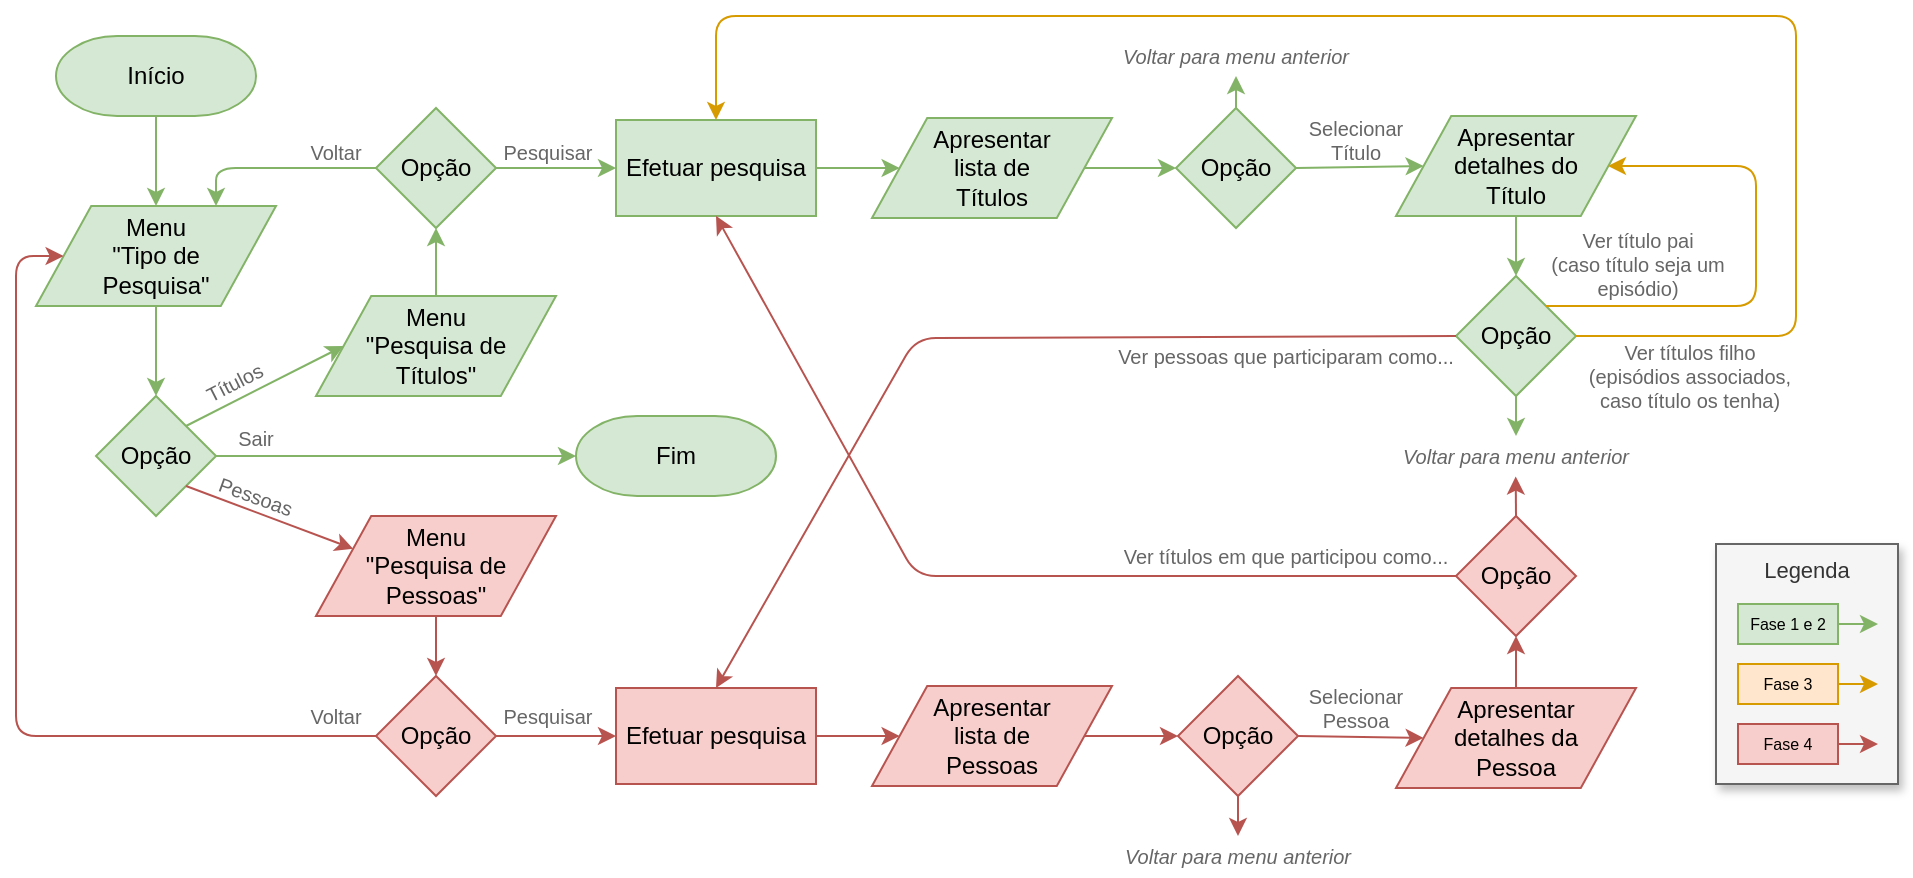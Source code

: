 <mxfile version="12.3.3" type="device" pages="1"><diagram id="ZvkowTpklCRCvz8Jc9A1" name="Page-1"><mxGraphModel dx="1947" dy="996" grid="1" gridSize="10" guides="1" tooltips="1" connect="1" arrows="1" fold="1" page="1" pageScale="1" pageWidth="827" pageHeight="1169" math="0" shadow="0"><root><mxCell id="0"/><mxCell id="1" parent="0"/><mxCell id="temL86I788FPqekIBs9X-76" value="Legenda" style="rounded=0;whiteSpace=wrap;html=1;fillColor=#f5f5f5;strokeColor=#666666;fontColor=#333333;glass=0;shadow=1;comic=0;fontSize=11;verticalAlign=top;" vertex="1" parent="1"><mxGeometry x="900" y="514" width="91" height="120" as="geometry"/></mxCell><mxCell id="temL86I788FPqekIBs9X-1" value="Início" style="strokeWidth=1;html=1;shape=mxgraph.flowchart.terminator;whiteSpace=wrap;fillColor=#d5e8d4;strokeColor=#82b366;" vertex="1" parent="1"><mxGeometry x="70" y="260" width="100" height="40" as="geometry"/></mxCell><mxCell id="temL86I788FPqekIBs9X-2" value="Fim" style="strokeWidth=1;html=1;shape=mxgraph.flowchart.terminator;whiteSpace=wrap;fillColor=#d5e8d4;strokeColor=#82b366;" vertex="1" parent="1"><mxGeometry x="330" y="450" width="100" height="40" as="geometry"/></mxCell><mxCell id="temL86I788FPqekIBs9X-3" value="" style="endArrow=classic;html=1;exitX=0.5;exitY=1;exitDx=0;exitDy=0;exitPerimeter=0;entryX=0.5;entryY=0;entryDx=0;entryDy=0;entryPerimeter=0;fillColor=#d5e8d4;strokeColor=#82b366;" edge="1" parent="1" source="temL86I788FPqekIBs9X-1"><mxGeometry width="50" height="50" relative="1" as="geometry"><mxPoint x="370" y="860" as="sourcePoint"/><mxPoint x="120" y="345" as="targetPoint"/></mxGeometry></mxCell><mxCell id="temL86I788FPqekIBs9X-4" value="Opção" style="rhombus;whiteSpace=wrap;html=1;strokeWidth=1;fillColor=#d5e8d4;strokeColor=#82b366;" vertex="1" parent="1"><mxGeometry x="90" y="440" width="60" height="60" as="geometry"/></mxCell><mxCell id="temL86I788FPqekIBs9X-5" value="" style="endArrow=classic;html=1;exitX=0.5;exitY=1;exitDx=0;exitDy=0;entryX=0.5;entryY=0;entryDx=0;entryDy=0;fillColor=#d5e8d4;strokeColor=#82b366;" edge="1" parent="1" target="temL86I788FPqekIBs9X-4"><mxGeometry width="50" height="50" relative="1" as="geometry"><mxPoint x="120" y="395" as="sourcePoint"/><mxPoint x="110" y="540" as="targetPoint"/></mxGeometry></mxCell><mxCell id="temL86I788FPqekIBs9X-6" value="" style="endArrow=classic;html=1;exitX=1;exitY=0.5;exitDx=0;exitDy=0;entryX=0;entryY=0.5;entryDx=0;entryDy=0;entryPerimeter=0;fillColor=#d5e8d4;strokeColor=#82b366;" edge="1" parent="1" source="temL86I788FPqekIBs9X-4" target="temL86I788FPqekIBs9X-2"><mxGeometry width="50" height="50" relative="1" as="geometry"><mxPoint x="70" y="650" as="sourcePoint"/><mxPoint x="650" y="410" as="targetPoint"/><Array as="points"/></mxGeometry></mxCell><mxCell id="temL86I788FPqekIBs9X-7" value="&lt;span style=&quot;white-space: normal&quot;&gt;Menu&lt;/span&gt;&lt;br style=&quot;white-space: normal&quot;&gt;&lt;span style=&quot;white-space: normal&quot;&gt;&quot;Tipo de&lt;br&gt;Pesquisa&quot;&lt;/span&gt;" style="shape=parallelogram;html=1;strokeWidth=1;perimeter=parallelogramPerimeter;whiteSpace=wrap;rounded=0;arcSize=12;size=0.23;fillColor=#d5e8d4;strokeColor=#82b366;" vertex="1" parent="1"><mxGeometry x="60" y="345" width="120" height="50" as="geometry"/></mxCell><mxCell id="temL86I788FPqekIBs9X-8" value="Menu&lt;br&gt;&quot;Pesquisa de&lt;br&gt;Títulos&quot;" style="shape=parallelogram;html=1;strokeWidth=1;perimeter=parallelogramPerimeter;whiteSpace=wrap;rounded=0;arcSize=12;size=0.23;fillColor=#d5e8d4;strokeColor=#82b366;" vertex="1" parent="1"><mxGeometry x="200" y="390" width="120" height="50" as="geometry"/></mxCell><mxCell id="temL86I788FPqekIBs9X-9" value="Menu&lt;br&gt;&quot;Pesquisa de Pessoas&quot;" style="shape=parallelogram;html=1;strokeWidth=1;perimeter=parallelogramPerimeter;whiteSpace=wrap;rounded=0;arcSize=12;size=0.23;fillColor=#f8cecc;strokeColor=#b85450;" vertex="1" parent="1"><mxGeometry x="200" y="500" width="120" height="50" as="geometry"/></mxCell><mxCell id="temL86I788FPqekIBs9X-10" value="Sair" style="text;html=1;strokeColor=none;fillColor=none;align=center;verticalAlign=middle;whiteSpace=wrap;rounded=0;rotation=0;fontColor=#666666;fontStyle=0;fontSize=10;fontFamily=Helvetica;" vertex="1" parent="1"><mxGeometry x="149.5" y="451" width="40" height="20" as="geometry"/></mxCell><mxCell id="temL86I788FPqekIBs9X-11" value="Pessoas" style="text;html=1;strokeColor=none;fillColor=none;align=center;verticalAlign=middle;whiteSpace=wrap;rounded=0;fontColor=#666666;rotation=20;fontStyle=0;fontSize=10;fontFamily=Helvetica;" vertex="1" parent="1"><mxGeometry x="150" y="480" width="40" height="20" as="geometry"/></mxCell><mxCell id="temL86I788FPqekIBs9X-12" value="Títulos" style="text;html=1;strokeColor=none;fillColor=none;align=center;verticalAlign=middle;whiteSpace=wrap;rounded=0;fontColor=#666666;rotation=-27;fontStyle=0;fontSize=10;fontFamily=Helvetica;" vertex="1" parent="1"><mxGeometry x="139" y="422.5" width="40" height="20" as="geometry"/></mxCell><mxCell id="temL86I788FPqekIBs9X-13" value="Opção" style="rhombus;whiteSpace=wrap;html=1;strokeWidth=1;fillColor=#d5e8d4;strokeColor=#82b366;" vertex="1" parent="1"><mxGeometry x="230" y="296" width="60" height="60" as="geometry"/></mxCell><mxCell id="temL86I788FPqekIBs9X-14" value="" style="endArrow=classic;html=1;fontColor=#666666;exitX=0.5;exitY=0;exitDx=0;exitDy=0;entryX=0.5;entryY=1;entryDx=0;entryDy=0;fillColor=#d5e8d4;strokeColor=#82b366;" edge="1" parent="1" source="temL86I788FPqekIBs9X-8" target="temL86I788FPqekIBs9X-13"><mxGeometry width="50" height="50" relative="1" as="geometry"><mxPoint x="60" y="640" as="sourcePoint"/><mxPoint x="110" y="590" as="targetPoint"/></mxGeometry></mxCell><mxCell id="temL86I788FPqekIBs9X-15" value="" style="endArrow=classic;html=1;fontColor=#666666;exitX=1;exitY=0;exitDx=0;exitDy=0;entryX=0;entryY=0.5;entryDx=0;entryDy=0;fillColor=#d5e8d4;strokeColor=#82b366;" edge="1" parent="1" source="temL86I788FPqekIBs9X-4" target="temL86I788FPqekIBs9X-8"><mxGeometry width="50" height="50" relative="1" as="geometry"><mxPoint x="80" y="640" as="sourcePoint"/><mxPoint x="130" y="590" as="targetPoint"/></mxGeometry></mxCell><mxCell id="temL86I788FPqekIBs9X-16" value="" style="endArrow=classic;html=1;fontColor=#666666;entryX=0;entryY=0.25;entryDx=0;entryDy=0;exitX=1;exitY=1;exitDx=0;exitDy=0;fillColor=#f8cecc;strokeColor=#b85450;" edge="1" parent="1" source="temL86I788FPqekIBs9X-4" target="temL86I788FPqekIBs9X-9"><mxGeometry width="50" height="50" relative="1" as="geometry"><mxPoint x="90" y="640" as="sourcePoint"/><mxPoint x="140" y="590" as="targetPoint"/></mxGeometry></mxCell><mxCell id="temL86I788FPqekIBs9X-17" value="Opção" style="rhombus;whiteSpace=wrap;html=1;strokeWidth=1;fillColor=#f8cecc;strokeColor=#b85450;" vertex="1" parent="1"><mxGeometry x="230" y="580" width="60" height="60" as="geometry"/></mxCell><mxCell id="temL86I788FPqekIBs9X-18" value="" style="endArrow=classic;html=1;fontColor=#666666;entryX=0.5;entryY=0;entryDx=0;entryDy=0;exitX=0.5;exitY=1;exitDx=0;exitDy=0;fillColor=#f8cecc;strokeColor=#b85450;" edge="1" parent="1" source="temL86I788FPqekIBs9X-9" target="temL86I788FPqekIBs9X-17"><mxGeometry width="50" height="50" relative="1" as="geometry"><mxPoint x="60" y="710" as="sourcePoint"/><mxPoint x="110" y="660" as="targetPoint"/></mxGeometry></mxCell><mxCell id="temL86I788FPqekIBs9X-19" value="" style="endArrow=classic;html=1;fontFamily=Helvetica;fontSize=10;fontColor=#666666;exitX=0;exitY=0.5;exitDx=0;exitDy=0;entryX=0.75;entryY=0;entryDx=0;entryDy=0;fillColor=#d5e8d4;strokeColor=#82b366;" edge="1" parent="1" source="temL86I788FPqekIBs9X-13" target="temL86I788FPqekIBs9X-7"><mxGeometry width="50" height="50" relative="1" as="geometry"><mxPoint x="60" y="710" as="sourcePoint"/><mxPoint x="110" y="660" as="targetPoint"/><Array as="points"><mxPoint x="150" y="326"/></Array></mxGeometry></mxCell><mxCell id="temL86I788FPqekIBs9X-20" value="" style="endArrow=classic;html=1;fontFamily=Helvetica;fontSize=10;fontColor=#666666;exitX=0;exitY=0.5;exitDx=0;exitDy=0;entryX=0;entryY=0.5;entryDx=0;entryDy=0;fillColor=#f8cecc;strokeColor=#b85450;" edge="1" parent="1" source="temL86I788FPqekIBs9X-17" target="temL86I788FPqekIBs9X-7"><mxGeometry width="50" height="50" relative="1" as="geometry"><mxPoint x="60" y="710" as="sourcePoint"/><mxPoint x="70" y="470" as="targetPoint"/><Array as="points"><mxPoint x="50" y="610"/><mxPoint x="50" y="370"/></Array></mxGeometry></mxCell><mxCell id="temL86I788FPqekIBs9X-21" value="Voltar" style="text;html=1;strokeColor=none;fillColor=none;align=center;verticalAlign=middle;whiteSpace=wrap;rounded=0;rotation=0;fontColor=#666666;fontStyle=0;fontSize=10;fontFamily=Helvetica;" vertex="1" parent="1"><mxGeometry x="190" y="308" width="40" height="20" as="geometry"/></mxCell><mxCell id="temL86I788FPqekIBs9X-22" value="Voltar" style="text;html=1;strokeColor=none;fillColor=none;align=center;verticalAlign=middle;whiteSpace=wrap;rounded=0;rotation=0;fontColor=#666666;fontStyle=0;fontSize=10;fontFamily=Helvetica;" vertex="1" parent="1"><mxGeometry x="190" y="590" width="40" height="20" as="geometry"/></mxCell><mxCell id="temL86I788FPqekIBs9X-23" value="&lt;font color=&quot;#000000&quot;&gt;&lt;span style=&quot;font-size: 12px&quot;&gt;Efetuar pesquisa&lt;/span&gt;&lt;/font&gt;" style="rounded=0;whiteSpace=wrap;html=1;strokeWidth=1;fontFamily=Helvetica;fontSize=10;fillColor=#d5e8d4;strokeColor=#82b366;" vertex="1" parent="1"><mxGeometry x="350" y="302" width="100" height="48" as="geometry"/></mxCell><mxCell id="temL86I788FPqekIBs9X-24" value="&lt;font color=&quot;#000000&quot;&gt;&lt;span style=&quot;font-size: 12px&quot;&gt;Efetuar pesquisa&lt;/span&gt;&lt;/font&gt;" style="rounded=0;whiteSpace=wrap;html=1;strokeWidth=1;fontFamily=Helvetica;fontSize=10;fillColor=#f8cecc;strokeColor=#b85450;" vertex="1" parent="1"><mxGeometry x="350" y="586" width="100" height="48" as="geometry"/></mxCell><mxCell id="temL86I788FPqekIBs9X-25" value="" style="endArrow=classic;html=1;fontFamily=Helvetica;fontSize=10;fontColor=#666666;exitX=1;exitY=0.5;exitDx=0;exitDy=0;entryX=0;entryY=0.5;entryDx=0;entryDy=0;fillColor=#d5e8d4;strokeColor=#82b366;" edge="1" parent="1" source="temL86I788FPqekIBs9X-13" target="temL86I788FPqekIBs9X-23"><mxGeometry width="50" height="50" relative="1" as="geometry"><mxPoint x="40" y="710" as="sourcePoint"/><mxPoint x="90" y="660" as="targetPoint"/></mxGeometry></mxCell><mxCell id="temL86I788FPqekIBs9X-26" value="" style="endArrow=classic;html=1;fontFamily=Helvetica;fontSize=10;fontColor=#666666;exitX=1;exitY=0.5;exitDx=0;exitDy=0;entryX=0;entryY=0.5;entryDx=0;entryDy=0;fillColor=#f8cecc;strokeColor=#b85450;" edge="1" parent="1" source="temL86I788FPqekIBs9X-17" target="temL86I788FPqekIBs9X-24"><mxGeometry width="50" height="50" relative="1" as="geometry"><mxPoint x="40" y="710" as="sourcePoint"/><mxPoint x="90" y="660" as="targetPoint"/></mxGeometry></mxCell><mxCell id="temL86I788FPqekIBs9X-27" value="Pesquisar" style="text;html=1;strokeColor=none;fillColor=none;align=center;verticalAlign=middle;whiteSpace=wrap;rounded=0;rotation=0;fontColor=#666666;fontStyle=0;fontSize=10;fontFamily=Helvetica;" vertex="1" parent="1"><mxGeometry x="295.5" y="308" width="40" height="20" as="geometry"/></mxCell><mxCell id="temL86I788FPqekIBs9X-28" value="Pesquisar" style="text;html=1;strokeColor=none;fillColor=none;align=center;verticalAlign=middle;whiteSpace=wrap;rounded=0;rotation=0;fontColor=#666666;fontStyle=0;fontSize=10;fontFamily=Helvetica;" vertex="1" parent="1"><mxGeometry x="295.5" y="590" width="40" height="20" as="geometry"/></mxCell><mxCell id="temL86I788FPqekIBs9X-29" value="Apresentar&lt;br&gt;lista de&lt;br&gt;Títulos" style="shape=parallelogram;html=1;strokeWidth=1;perimeter=parallelogramPerimeter;whiteSpace=wrap;rounded=0;arcSize=12;size=0.23;fillColor=#d5e8d4;strokeColor=#82b366;" vertex="1" parent="1"><mxGeometry x="478" y="301" width="120" height="50" as="geometry"/></mxCell><mxCell id="temL86I788FPqekIBs9X-30" value="Apresentar&lt;br&gt;lista de&lt;br&gt;Pessoas" style="shape=parallelogram;html=1;strokeWidth=1;perimeter=parallelogramPerimeter;whiteSpace=wrap;rounded=0;arcSize=12;size=0.23;fillColor=#f8cecc;strokeColor=#b85450;" vertex="1" parent="1"><mxGeometry x="478" y="585" width="120" height="50" as="geometry"/></mxCell><mxCell id="temL86I788FPqekIBs9X-31" value="" style="endArrow=classic;html=1;fontFamily=Helvetica;fontSize=10;fontColor=#666666;entryX=0;entryY=0.5;entryDx=0;entryDy=0;exitX=1;exitY=0.5;exitDx=0;exitDy=0;fillColor=#d5e8d4;strokeColor=#82b366;" edge="1" parent="1" source="temL86I788FPqekIBs9X-23" target="temL86I788FPqekIBs9X-29"><mxGeometry width="50" height="50" relative="1" as="geometry"><mxPoint x="40" y="710" as="sourcePoint"/><mxPoint x="90" y="660" as="targetPoint"/></mxGeometry></mxCell><mxCell id="temL86I788FPqekIBs9X-32" value="" style="endArrow=classic;html=1;fontFamily=Helvetica;fontSize=10;fontColor=#666666;entryX=0;entryY=0.5;entryDx=0;entryDy=0;exitX=1;exitY=0.5;exitDx=0;exitDy=0;fillColor=#f8cecc;strokeColor=#b85450;" edge="1" parent="1" source="temL86I788FPqekIBs9X-24" target="temL86I788FPqekIBs9X-30"><mxGeometry width="50" height="50" relative="1" as="geometry"><mxPoint x="100" y="710" as="sourcePoint"/><mxPoint x="150" y="660" as="targetPoint"/></mxGeometry></mxCell><mxCell id="temL86I788FPqekIBs9X-33" value="Opção" style="rhombus;whiteSpace=wrap;html=1;strokeWidth=1;fillColor=#d5e8d4;strokeColor=#82b366;" vertex="1" parent="1"><mxGeometry x="630" y="296" width="60" height="60" as="geometry"/></mxCell><mxCell id="temL86I788FPqekIBs9X-34" value="Opção" style="rhombus;whiteSpace=wrap;html=1;strokeWidth=1;fillColor=#f8cecc;strokeColor=#b85450;" vertex="1" parent="1"><mxGeometry x="631" y="580" width="60" height="60" as="geometry"/></mxCell><mxCell id="temL86I788FPqekIBs9X-35" value="" style="endArrow=classic;html=1;fontFamily=Helvetica;fontSize=10;fontColor=#666666;exitX=1;exitY=0.5;exitDx=0;exitDy=0;entryX=0;entryY=0.5;entryDx=0;entryDy=0;fillColor=#f8cecc;strokeColor=#b85450;" edge="1" parent="1" source="temL86I788FPqekIBs9X-30" target="temL86I788FPqekIBs9X-34"><mxGeometry width="50" height="50" relative="1" as="geometry"><mxPoint x="40" y="710" as="sourcePoint"/><mxPoint x="620" y="610" as="targetPoint"/></mxGeometry></mxCell><mxCell id="temL86I788FPqekIBs9X-36" value="" style="endArrow=classic;html=1;fontFamily=Helvetica;fontSize=10;fontColor=#666666;exitX=1;exitY=0.5;exitDx=0;exitDy=0;entryX=0;entryY=0.5;entryDx=0;entryDy=0;fillColor=#d5e8d4;strokeColor=#82b366;" edge="1" parent="1" source="temL86I788FPqekIBs9X-29" target="temL86I788FPqekIBs9X-33"><mxGeometry width="50" height="50" relative="1" as="geometry"><mxPoint x="40" y="710" as="sourcePoint"/><mxPoint x="90" y="660" as="targetPoint"/></mxGeometry></mxCell><mxCell id="temL86I788FPqekIBs9X-37" value="" style="endArrow=classic;html=1;fontFamily=Helvetica;fontSize=10;fontColor=#666666;exitX=0.5;exitY=0;exitDx=0;exitDy=0;entryX=0.5;entryY=1;entryDx=0;entryDy=0;fillColor=#d5e8d4;strokeColor=#82b366;" edge="1" parent="1" source="temL86I788FPqekIBs9X-33" target="temL86I788FPqekIBs9X-39"><mxGeometry width="50" height="50" relative="1" as="geometry"><mxPoint x="640" y="415" as="sourcePoint"/><mxPoint x="680" y="280" as="targetPoint"/></mxGeometry></mxCell><mxCell id="temL86I788FPqekIBs9X-38" value="" style="endArrow=classic;html=1;fontFamily=Helvetica;fontSize=10;fontColor=#666666;exitX=0.5;exitY=1;exitDx=0;exitDy=0;entryX=0.5;entryY=0;entryDx=0;entryDy=0;fillColor=#f8cecc;strokeColor=#b85450;" edge="1" parent="1" source="temL86I788FPqekIBs9X-34" target="temL86I788FPqekIBs9X-40"><mxGeometry width="50" height="50" relative="1" as="geometry"><mxPoint x="488" y="425" as="sourcePoint"/><mxPoint x="661" y="660" as="targetPoint"/></mxGeometry></mxCell><mxCell id="temL86I788FPqekIBs9X-39" value="Voltar para menu anterior" style="text;html=1;strokeColor=none;fillColor=none;align=center;verticalAlign=middle;whiteSpace=wrap;rounded=0;rotation=0;fontColor=#666666;fontStyle=2;fontSize=10;fontFamily=Helvetica;" vertex="1" parent="1"><mxGeometry x="600" y="260" width="120" height="20" as="geometry"/></mxCell><mxCell id="temL86I788FPqekIBs9X-40" value="Voltar para menu anterior" style="text;html=1;strokeColor=none;fillColor=none;align=center;verticalAlign=middle;whiteSpace=wrap;rounded=0;rotation=0;fontColor=#666666;fontStyle=2;fontSize=10;fontFamily=Helvetica;" vertex="1" parent="1"><mxGeometry x="591" y="660" width="140" height="20" as="geometry"/></mxCell><mxCell id="temL86I788FPqekIBs9X-41" value="Apresentar&lt;br&gt;detalhes do&lt;br&gt;Título" style="shape=parallelogram;html=1;strokeWidth=1;perimeter=parallelogramPerimeter;whiteSpace=wrap;rounded=0;arcSize=12;size=0.23;fillColor=#d5e8d4;strokeColor=#82b366;" vertex="1" parent="1"><mxGeometry x="740" y="300" width="120" height="50" as="geometry"/></mxCell><mxCell id="temL86I788FPqekIBs9X-43" value="" style="endArrow=classic;html=1;fontFamily=Helvetica;fontSize=10;fontColor=#666666;entryX=0;entryY=0.5;entryDx=0;entryDy=0;exitX=1;exitY=0.5;exitDx=0;exitDy=0;fillColor=#f8cecc;strokeColor=#b85450;" edge="1" parent="1" source="temL86I788FPqekIBs9X-34" target="temL86I788FPqekIBs9X-56"><mxGeometry width="50" height="50" relative="1" as="geometry"><mxPoint x="690" y="516" as="sourcePoint"/><mxPoint x="617.797" y="525.876" as="targetPoint"/></mxGeometry></mxCell><mxCell id="temL86I788FPqekIBs9X-44" value="" style="endArrow=classic;html=1;fontFamily=Helvetica;fontSize=10;fontColor=#666666;entryX=0;entryY=0.5;entryDx=0;entryDy=0;exitX=1;exitY=0.5;exitDx=0;exitDy=0;fillColor=#d5e8d4;strokeColor=#82b366;" edge="1" parent="1" source="temL86I788FPqekIBs9X-33" target="temL86I788FPqekIBs9X-41"><mxGeometry width="50" height="50" relative="1" as="geometry"><mxPoint x="210" y="710" as="sourcePoint"/><mxPoint x="260" y="660" as="targetPoint"/></mxGeometry></mxCell><mxCell id="temL86I788FPqekIBs9X-45" value="Selecionar&lt;br&gt;Título" style="text;html=1;strokeColor=none;fillColor=none;align=center;verticalAlign=middle;whiteSpace=wrap;rounded=0;rotation=0;fontColor=#666666;fontStyle=0;fontSize=10;fontFamily=Helvetica;" vertex="1" parent="1"><mxGeometry x="700" y="302" width="40" height="20" as="geometry"/></mxCell><mxCell id="temL86I788FPqekIBs9X-46" value="Selecionar&lt;br&gt;Pessoa" style="text;html=1;strokeColor=none;fillColor=none;align=center;verticalAlign=middle;whiteSpace=wrap;rounded=0;rotation=0;fontColor=#666666;fontStyle=0;fontSize=10;fontFamily=Helvetica;" vertex="1" parent="1"><mxGeometry x="700" y="586" width="40" height="20" as="geometry"/></mxCell><mxCell id="temL86I788FPqekIBs9X-53" style="edgeStyle=orthogonalEdgeStyle;rounded=0;orthogonalLoop=1;jettySize=auto;html=1;exitX=0.5;exitY=1;exitDx=0;exitDy=0;entryX=0.5;entryY=1;entryDx=0;entryDy=0;" edge="1" parent="1" source="temL86I788FPqekIBs9X-39" target="temL86I788FPqekIBs9X-39"><mxGeometry relative="1" as="geometry"/></mxCell><mxCell id="temL86I788FPqekIBs9X-65" style="edgeStyle=orthogonalEdgeStyle;rounded=0;orthogonalLoop=1;jettySize=auto;html=1;exitX=0.5;exitY=0;exitDx=0;exitDy=0;entryX=0.5;entryY=1;entryDx=0;entryDy=0;fillColor=#f8cecc;strokeColor=#b85450;" edge="1" parent="1" source="temL86I788FPqekIBs9X-56" target="temL86I788FPqekIBs9X-64"><mxGeometry relative="1" as="geometry"/></mxCell><mxCell id="temL86I788FPqekIBs9X-56" value="Apresentar&lt;br&gt;detalhes da&lt;br&gt;Pessoa" style="shape=parallelogram;html=1;strokeWidth=1;perimeter=parallelogramPerimeter;whiteSpace=wrap;rounded=0;arcSize=12;size=0.23;fillColor=#f8cecc;strokeColor=#b85450;" vertex="1" parent="1"><mxGeometry x="740" y="586" width="120" height="50" as="geometry"/></mxCell><mxCell id="temL86I788FPqekIBs9X-57" value="Opção" style="rhombus;whiteSpace=wrap;html=1;strokeWidth=1;fillColor=#d5e8d4;strokeColor=#82b366;" vertex="1" parent="1"><mxGeometry x="770" y="380" width="60" height="60" as="geometry"/></mxCell><mxCell id="temL86I788FPqekIBs9X-58" value="" style="endArrow=classic;html=1;exitX=0.5;exitY=1;exitDx=0;exitDy=0;entryX=0.5;entryY=0;entryDx=0;entryDy=0;fillColor=#d5e8d4;strokeColor=#82b366;" edge="1" parent="1" source="temL86I788FPqekIBs9X-41" target="temL86I788FPqekIBs9X-57"><mxGeometry width="50" height="50" relative="1" as="geometry"><mxPoint x="767.931" y="390" as="sourcePoint"/><mxPoint x="700" y="470" as="targetPoint"/></mxGeometry></mxCell><mxCell id="temL86I788FPqekIBs9X-59" value="" style="endArrow=classic;html=1;exitX=1;exitY=0.5;exitDx=0;exitDy=0;entryX=0.5;entryY=0;entryDx=0;entryDy=0;fillColor=#ffe6cc;strokeColor=#d79b00;" edge="1" parent="1" source="temL86I788FPqekIBs9X-57" target="temL86I788FPqekIBs9X-23"><mxGeometry width="50" height="50" relative="1" as="geometry"><mxPoint x="840" y="470" as="sourcePoint"/><mxPoint x="960" y="360" as="targetPoint"/><Array as="points"><mxPoint x="940" y="410"/><mxPoint x="940" y="250"/><mxPoint x="400" y="250"/></Array></mxGeometry></mxCell><mxCell id="temL86I788FPqekIBs9X-62" value="" style="endArrow=classic;html=1;entryX=0.5;entryY=0;entryDx=0;entryDy=0;exitX=0;exitY=0.5;exitDx=0;exitDy=0;fillColor=#f8cecc;strokeColor=#b85450;" edge="1" parent="1" source="temL86I788FPqekIBs9X-57" target="temL86I788FPqekIBs9X-24"><mxGeometry width="50" height="50" relative="1" as="geometry"><mxPoint x="760" y="430" as="sourcePoint"/><mxPoint x="230" y="700" as="targetPoint"/><Array as="points"><mxPoint x="500" y="411"/></Array></mxGeometry></mxCell><mxCell id="temL86I788FPqekIBs9X-63" value="" style="endArrow=classic;html=1;exitX=0.5;exitY=1;exitDx=0;exitDy=0;fillColor=#d5e8d4;strokeColor=#82b366;" edge="1" parent="1" source="temL86I788FPqekIBs9X-57"><mxGeometry width="50" height="50" relative="1" as="geometry"><mxPoint x="810" y="360" as="sourcePoint"/><mxPoint x="800" y="460" as="targetPoint"/></mxGeometry></mxCell><mxCell id="temL86I788FPqekIBs9X-66" style="edgeStyle=orthogonalEdgeStyle;rounded=0;orthogonalLoop=1;jettySize=auto;html=1;exitX=0.5;exitY=0;exitDx=0;exitDy=0;fillColor=#f8cecc;strokeColor=#b85450;" edge="1" parent="1" source="temL86I788FPqekIBs9X-64"><mxGeometry relative="1" as="geometry"><mxPoint x="799.857" y="480.286" as="targetPoint"/></mxGeometry></mxCell><mxCell id="temL86I788FPqekIBs9X-64" value="Opção" style="rhombus;whiteSpace=wrap;html=1;strokeWidth=1;fillColor=#f8cecc;strokeColor=#b85450;" vertex="1" parent="1"><mxGeometry x="770" y="500" width="60" height="60" as="geometry"/></mxCell><mxCell id="temL86I788FPqekIBs9X-67" value="Voltar para menu anterior" style="text;html=1;strokeColor=none;fillColor=none;align=center;verticalAlign=middle;whiteSpace=wrap;rounded=0;rotation=0;fontColor=#666666;fontStyle=2;fontSize=10;fontFamily=Helvetica;" vertex="1" parent="1"><mxGeometry x="740" y="460" width="120" height="20" as="geometry"/></mxCell><mxCell id="temL86I788FPqekIBs9X-69" value="" style="endArrow=classic;html=1;entryX=0.5;entryY=1;entryDx=0;entryDy=0;exitX=0;exitY=0.5;exitDx=0;exitDy=0;fillColor=#f8cecc;strokeColor=#b85450;" edge="1" parent="1" source="temL86I788FPqekIBs9X-64" target="temL86I788FPqekIBs9X-23"><mxGeometry width="50" height="50" relative="1" as="geometry"><mxPoint x="260" y="750" as="sourcePoint"/><mxPoint x="310" y="700" as="targetPoint"/><Array as="points"><mxPoint x="500" y="530"/></Array></mxGeometry></mxCell><mxCell id="temL86I788FPqekIBs9X-70" value="Ver títulos filho&lt;br&gt;(episódios associados, caso título os tenha)" style="text;html=1;strokeColor=none;fillColor=none;align=center;verticalAlign=middle;whiteSpace=wrap;rounded=0;rotation=0;fontColor=#666666;fontStyle=0;fontSize=10;fontFamily=Helvetica;" vertex="1" parent="1"><mxGeometry x="826.5" y="420" width="120" height="20" as="geometry"/></mxCell><mxCell id="temL86I788FPqekIBs9X-71" value="Ver pessoas que participaram como..." style="text;html=1;strokeColor=none;fillColor=none;align=center;verticalAlign=middle;whiteSpace=wrap;rounded=0;rotation=0;fontColor=#666666;fontStyle=0;fontSize=10;fontFamily=Helvetica;" vertex="1" parent="1"><mxGeometry x="600" y="410" width="170" height="20" as="geometry"/></mxCell><mxCell id="temL86I788FPqekIBs9X-72" value="" style="endArrow=classic;html=1;exitX=1;exitY=0;exitDx=0;exitDy=0;fillColor=#ffe6cc;strokeColor=#d79b00;" edge="1" parent="1" source="temL86I788FPqekIBs9X-57"><mxGeometry width="50" height="50" relative="1" as="geometry"><mxPoint x="860" y="390" as="sourcePoint"/><mxPoint x="846" y="325" as="targetPoint"/><Array as="points"><mxPoint x="846" y="395"/><mxPoint x="920" y="395"/><mxPoint x="920" y="325"/></Array></mxGeometry></mxCell><mxCell id="temL86I788FPqekIBs9X-73" value="Ver título pai&lt;br&gt;(caso título seja um episódio)" style="text;html=1;strokeColor=none;fillColor=none;align=center;verticalAlign=middle;whiteSpace=wrap;rounded=0;rotation=0;fontColor=#666666;fontStyle=0;fontSize=10;fontFamily=Helvetica;" vertex="1" parent="1"><mxGeometry x="801" y="363.5" width="120" height="20" as="geometry"/></mxCell><mxCell id="temL86I788FPqekIBs9X-74" value="Ver títulos em que participou como..." style="text;html=1;strokeColor=none;fillColor=none;align=center;verticalAlign=middle;whiteSpace=wrap;rounded=0;rotation=0;fontColor=#666666;fontStyle=0;fontSize=10;fontFamily=Helvetica;" vertex="1" parent="1"><mxGeometry x="600" y="510" width="170" height="20" as="geometry"/></mxCell><mxCell id="temL86I788FPqekIBs9X-75" value="" style="endArrow=classic;html=1;fillColor=#d5e8d4;strokeColor=#82b366;exitX=1;exitY=0.5;exitDx=0;exitDy=0;" edge="1" parent="1" source="temL86I788FPqekIBs9X-77"><mxGeometry width="50" height="50" relative="1" as="geometry"><mxPoint x="951" y="564" as="sourcePoint"/><mxPoint x="981" y="554" as="targetPoint"/><Array as="points"/></mxGeometry></mxCell><mxCell id="temL86I788FPqekIBs9X-77" value="Fase 1 e 2" style="rounded=0;whiteSpace=wrap;html=1;fillColor=#d5e8d4;strokeColor=#82b366;fontSize=8;" vertex="1" parent="1"><mxGeometry x="911" y="544" width="50" height="20" as="geometry"/></mxCell><mxCell id="temL86I788FPqekIBs9X-78" value="" style="endArrow=classic;html=1;fillColor=#ffe6cc;strokeColor=#d79b00;exitX=1;exitY=0.5;exitDx=0;exitDy=0;" edge="1" parent="1" source="temL86I788FPqekIBs9X-79"><mxGeometry width="50" height="50" relative="1" as="geometry"><mxPoint x="951" y="594" as="sourcePoint"/><mxPoint x="981" y="584" as="targetPoint"/><Array as="points"/></mxGeometry></mxCell><mxCell id="temL86I788FPqekIBs9X-79" value="Fase 3" style="rounded=0;whiteSpace=wrap;html=1;fillColor=#ffe6cc;strokeColor=#d79b00;fontSize=8;" vertex="1" parent="1"><mxGeometry x="911" y="574" width="50" height="20" as="geometry"/></mxCell><mxCell id="temL86I788FPqekIBs9X-80" value="" style="endArrow=classic;html=1;fillColor=#f8cecc;strokeColor=#b85450;exitX=1;exitY=0.5;exitDx=0;exitDy=0;" edge="1" parent="1" source="temL86I788FPqekIBs9X-81"><mxGeometry width="50" height="50" relative="1" as="geometry"><mxPoint x="951" y="624" as="sourcePoint"/><mxPoint x="981" y="614" as="targetPoint"/><Array as="points"/></mxGeometry></mxCell><mxCell id="temL86I788FPqekIBs9X-81" value="Fase 4" style="rounded=0;whiteSpace=wrap;html=1;fillColor=#f8cecc;strokeColor=#b85450;fontSize=8;" vertex="1" parent="1"><mxGeometry x="911" y="604" width="50" height="20" as="geometry"/></mxCell></root></mxGraphModel></diagram></mxfile>